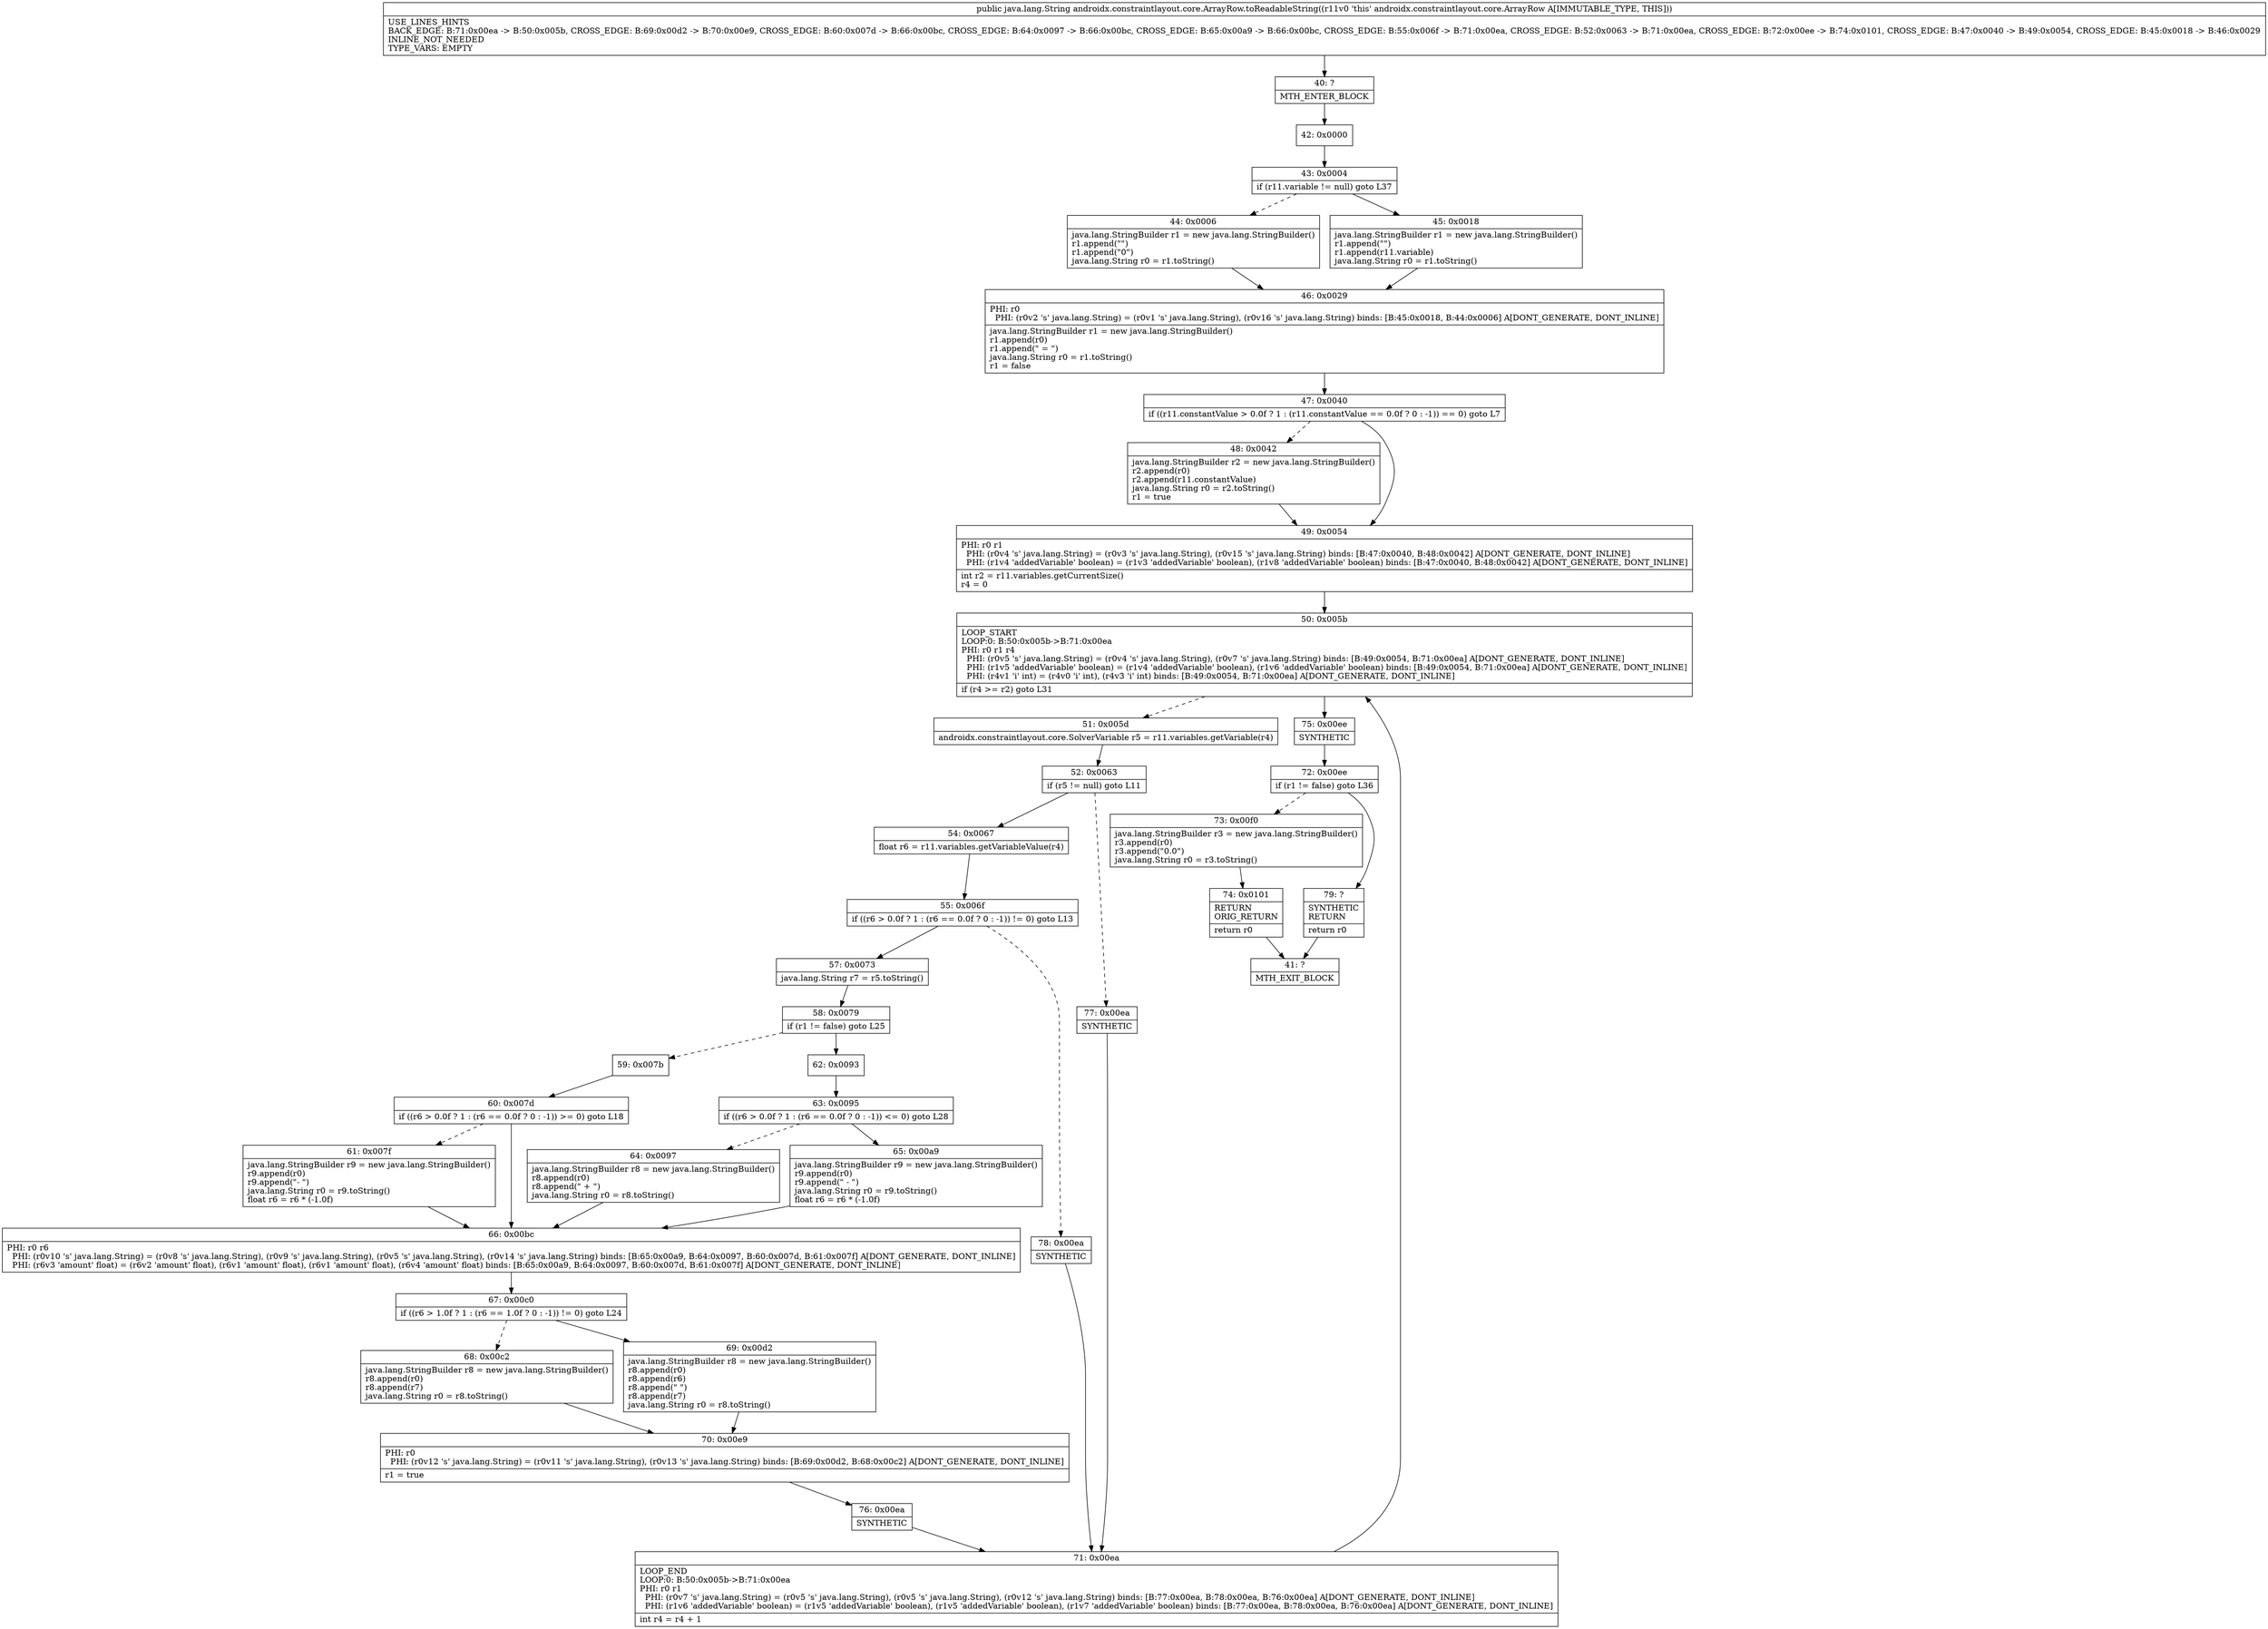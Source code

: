 digraph "CFG forandroidx.constraintlayout.core.ArrayRow.toReadableString()Ljava\/lang\/String;" {
Node_40 [shape=record,label="{40\:\ ?|MTH_ENTER_BLOCK\l}"];
Node_42 [shape=record,label="{42\:\ 0x0000}"];
Node_43 [shape=record,label="{43\:\ 0x0004|if (r11.variable != null) goto L37\l}"];
Node_44 [shape=record,label="{44\:\ 0x0006|java.lang.StringBuilder r1 = new java.lang.StringBuilder()\lr1.append(\"\")\lr1.append(\"0\")\ljava.lang.String r0 = r1.toString()\l}"];
Node_46 [shape=record,label="{46\:\ 0x0029|PHI: r0 \l  PHI: (r0v2 's' java.lang.String) = (r0v1 's' java.lang.String), (r0v16 's' java.lang.String) binds: [B:45:0x0018, B:44:0x0006] A[DONT_GENERATE, DONT_INLINE]\l|java.lang.StringBuilder r1 = new java.lang.StringBuilder()\lr1.append(r0)\lr1.append(\" = \")\ljava.lang.String r0 = r1.toString()\lr1 = false\l}"];
Node_47 [shape=record,label="{47\:\ 0x0040|if ((r11.constantValue \> 0.0f ? 1 : (r11.constantValue == 0.0f ? 0 : \-1)) == 0) goto L7\l}"];
Node_48 [shape=record,label="{48\:\ 0x0042|java.lang.StringBuilder r2 = new java.lang.StringBuilder()\lr2.append(r0)\lr2.append(r11.constantValue)\ljava.lang.String r0 = r2.toString()\lr1 = true\l}"];
Node_49 [shape=record,label="{49\:\ 0x0054|PHI: r0 r1 \l  PHI: (r0v4 's' java.lang.String) = (r0v3 's' java.lang.String), (r0v15 's' java.lang.String) binds: [B:47:0x0040, B:48:0x0042] A[DONT_GENERATE, DONT_INLINE]\l  PHI: (r1v4 'addedVariable' boolean) = (r1v3 'addedVariable' boolean), (r1v8 'addedVariable' boolean) binds: [B:47:0x0040, B:48:0x0042] A[DONT_GENERATE, DONT_INLINE]\l|int r2 = r11.variables.getCurrentSize()\lr4 = 0\l}"];
Node_50 [shape=record,label="{50\:\ 0x005b|LOOP_START\lLOOP:0: B:50:0x005b\-\>B:71:0x00ea\lPHI: r0 r1 r4 \l  PHI: (r0v5 's' java.lang.String) = (r0v4 's' java.lang.String), (r0v7 's' java.lang.String) binds: [B:49:0x0054, B:71:0x00ea] A[DONT_GENERATE, DONT_INLINE]\l  PHI: (r1v5 'addedVariable' boolean) = (r1v4 'addedVariable' boolean), (r1v6 'addedVariable' boolean) binds: [B:49:0x0054, B:71:0x00ea] A[DONT_GENERATE, DONT_INLINE]\l  PHI: (r4v1 'i' int) = (r4v0 'i' int), (r4v3 'i' int) binds: [B:49:0x0054, B:71:0x00ea] A[DONT_GENERATE, DONT_INLINE]\l|if (r4 \>= r2) goto L31\l}"];
Node_51 [shape=record,label="{51\:\ 0x005d|androidx.constraintlayout.core.SolverVariable r5 = r11.variables.getVariable(r4)\l}"];
Node_52 [shape=record,label="{52\:\ 0x0063|if (r5 != null) goto L11\l}"];
Node_54 [shape=record,label="{54\:\ 0x0067|float r6 = r11.variables.getVariableValue(r4)\l}"];
Node_55 [shape=record,label="{55\:\ 0x006f|if ((r6 \> 0.0f ? 1 : (r6 == 0.0f ? 0 : \-1)) != 0) goto L13\l}"];
Node_57 [shape=record,label="{57\:\ 0x0073|java.lang.String r7 = r5.toString()\l}"];
Node_58 [shape=record,label="{58\:\ 0x0079|if (r1 != false) goto L25\l}"];
Node_59 [shape=record,label="{59\:\ 0x007b}"];
Node_60 [shape=record,label="{60\:\ 0x007d|if ((r6 \> 0.0f ? 1 : (r6 == 0.0f ? 0 : \-1)) \>= 0) goto L18\l}"];
Node_61 [shape=record,label="{61\:\ 0x007f|java.lang.StringBuilder r9 = new java.lang.StringBuilder()\lr9.append(r0)\lr9.append(\"\- \")\ljava.lang.String r0 = r9.toString()\lfloat r6 = r6 * (\-1.0f)\l}"];
Node_66 [shape=record,label="{66\:\ 0x00bc|PHI: r0 r6 \l  PHI: (r0v10 's' java.lang.String) = (r0v8 's' java.lang.String), (r0v9 's' java.lang.String), (r0v5 's' java.lang.String), (r0v14 's' java.lang.String) binds: [B:65:0x00a9, B:64:0x0097, B:60:0x007d, B:61:0x007f] A[DONT_GENERATE, DONT_INLINE]\l  PHI: (r6v3 'amount' float) = (r6v2 'amount' float), (r6v1 'amount' float), (r6v1 'amount' float), (r6v4 'amount' float) binds: [B:65:0x00a9, B:64:0x0097, B:60:0x007d, B:61:0x007f] A[DONT_GENERATE, DONT_INLINE]\l}"];
Node_67 [shape=record,label="{67\:\ 0x00c0|if ((r6 \> 1.0f ? 1 : (r6 == 1.0f ? 0 : \-1)) != 0) goto L24\l}"];
Node_68 [shape=record,label="{68\:\ 0x00c2|java.lang.StringBuilder r8 = new java.lang.StringBuilder()\lr8.append(r0)\lr8.append(r7)\ljava.lang.String r0 = r8.toString()\l}"];
Node_70 [shape=record,label="{70\:\ 0x00e9|PHI: r0 \l  PHI: (r0v12 's' java.lang.String) = (r0v11 's' java.lang.String), (r0v13 's' java.lang.String) binds: [B:69:0x00d2, B:68:0x00c2] A[DONT_GENERATE, DONT_INLINE]\l|r1 = true\l}"];
Node_76 [shape=record,label="{76\:\ 0x00ea|SYNTHETIC\l}"];
Node_71 [shape=record,label="{71\:\ 0x00ea|LOOP_END\lLOOP:0: B:50:0x005b\-\>B:71:0x00ea\lPHI: r0 r1 \l  PHI: (r0v7 's' java.lang.String) = (r0v5 's' java.lang.String), (r0v5 's' java.lang.String), (r0v12 's' java.lang.String) binds: [B:77:0x00ea, B:78:0x00ea, B:76:0x00ea] A[DONT_GENERATE, DONT_INLINE]\l  PHI: (r1v6 'addedVariable' boolean) = (r1v5 'addedVariable' boolean), (r1v5 'addedVariable' boolean), (r1v7 'addedVariable' boolean) binds: [B:77:0x00ea, B:78:0x00ea, B:76:0x00ea] A[DONT_GENERATE, DONT_INLINE]\l|int r4 = r4 + 1\l}"];
Node_69 [shape=record,label="{69\:\ 0x00d2|java.lang.StringBuilder r8 = new java.lang.StringBuilder()\lr8.append(r0)\lr8.append(r6)\lr8.append(\" \")\lr8.append(r7)\ljava.lang.String r0 = r8.toString()\l}"];
Node_62 [shape=record,label="{62\:\ 0x0093}"];
Node_63 [shape=record,label="{63\:\ 0x0095|if ((r6 \> 0.0f ? 1 : (r6 == 0.0f ? 0 : \-1)) \<= 0) goto L28\l}"];
Node_64 [shape=record,label="{64\:\ 0x0097|java.lang.StringBuilder r8 = new java.lang.StringBuilder()\lr8.append(r0)\lr8.append(\" + \")\ljava.lang.String r0 = r8.toString()\l}"];
Node_65 [shape=record,label="{65\:\ 0x00a9|java.lang.StringBuilder r9 = new java.lang.StringBuilder()\lr9.append(r0)\lr9.append(\" \- \")\ljava.lang.String r0 = r9.toString()\lfloat r6 = r6 * (\-1.0f)\l}"];
Node_78 [shape=record,label="{78\:\ 0x00ea|SYNTHETIC\l}"];
Node_77 [shape=record,label="{77\:\ 0x00ea|SYNTHETIC\l}"];
Node_75 [shape=record,label="{75\:\ 0x00ee|SYNTHETIC\l}"];
Node_72 [shape=record,label="{72\:\ 0x00ee|if (r1 != false) goto L36\l}"];
Node_73 [shape=record,label="{73\:\ 0x00f0|java.lang.StringBuilder r3 = new java.lang.StringBuilder()\lr3.append(r0)\lr3.append(\"0.0\")\ljava.lang.String r0 = r3.toString()\l}"];
Node_74 [shape=record,label="{74\:\ 0x0101|RETURN\lORIG_RETURN\l|return r0\l}"];
Node_41 [shape=record,label="{41\:\ ?|MTH_EXIT_BLOCK\l}"];
Node_79 [shape=record,label="{79\:\ ?|SYNTHETIC\lRETURN\l|return r0\l}"];
Node_45 [shape=record,label="{45\:\ 0x0018|java.lang.StringBuilder r1 = new java.lang.StringBuilder()\lr1.append(\"\")\lr1.append(r11.variable)\ljava.lang.String r0 = r1.toString()\l}"];
MethodNode[shape=record,label="{public java.lang.String androidx.constraintlayout.core.ArrayRow.toReadableString((r11v0 'this' androidx.constraintlayout.core.ArrayRow A[IMMUTABLE_TYPE, THIS]))  | USE_LINES_HINTS\lBACK_EDGE: B:71:0x00ea \-\> B:50:0x005b, CROSS_EDGE: B:69:0x00d2 \-\> B:70:0x00e9, CROSS_EDGE: B:60:0x007d \-\> B:66:0x00bc, CROSS_EDGE: B:64:0x0097 \-\> B:66:0x00bc, CROSS_EDGE: B:65:0x00a9 \-\> B:66:0x00bc, CROSS_EDGE: B:55:0x006f \-\> B:71:0x00ea, CROSS_EDGE: B:52:0x0063 \-\> B:71:0x00ea, CROSS_EDGE: B:72:0x00ee \-\> B:74:0x0101, CROSS_EDGE: B:47:0x0040 \-\> B:49:0x0054, CROSS_EDGE: B:45:0x0018 \-\> B:46:0x0029\lINLINE_NOT_NEEDED\lTYPE_VARS: EMPTY\l}"];
MethodNode -> Node_40;Node_40 -> Node_42;
Node_42 -> Node_43;
Node_43 -> Node_44[style=dashed];
Node_43 -> Node_45;
Node_44 -> Node_46;
Node_46 -> Node_47;
Node_47 -> Node_48[style=dashed];
Node_47 -> Node_49;
Node_48 -> Node_49;
Node_49 -> Node_50;
Node_50 -> Node_51[style=dashed];
Node_50 -> Node_75;
Node_51 -> Node_52;
Node_52 -> Node_54;
Node_52 -> Node_77[style=dashed];
Node_54 -> Node_55;
Node_55 -> Node_57;
Node_55 -> Node_78[style=dashed];
Node_57 -> Node_58;
Node_58 -> Node_59[style=dashed];
Node_58 -> Node_62;
Node_59 -> Node_60;
Node_60 -> Node_61[style=dashed];
Node_60 -> Node_66;
Node_61 -> Node_66;
Node_66 -> Node_67;
Node_67 -> Node_68[style=dashed];
Node_67 -> Node_69;
Node_68 -> Node_70;
Node_70 -> Node_76;
Node_76 -> Node_71;
Node_71 -> Node_50;
Node_69 -> Node_70;
Node_62 -> Node_63;
Node_63 -> Node_64[style=dashed];
Node_63 -> Node_65;
Node_64 -> Node_66;
Node_65 -> Node_66;
Node_78 -> Node_71;
Node_77 -> Node_71;
Node_75 -> Node_72;
Node_72 -> Node_73[style=dashed];
Node_72 -> Node_79;
Node_73 -> Node_74;
Node_74 -> Node_41;
Node_79 -> Node_41;
Node_45 -> Node_46;
}

